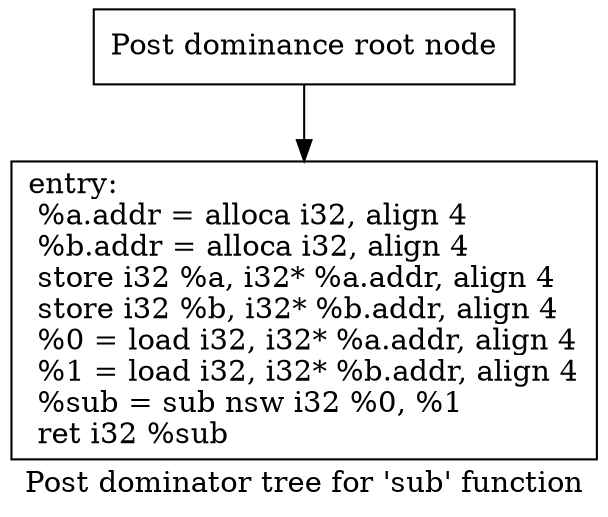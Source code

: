 digraph "Post dominator tree for 'sub' function" {
	label="Post dominator tree for 'sub' function";

	Node0x55c08ab02ac0 [shape=record,label="{Post dominance root node}"];
	Node0x55c08ab02ac0 -> Node0x55c08ab029f0;
	Node0x55c08ab029f0 [shape=record,label="{entry:\l  %a.addr = alloca i32, align 4\l  %b.addr = alloca i32, align 4\l  store i32 %a, i32* %a.addr, align 4\l  store i32 %b, i32* %b.addr, align 4\l  %0 = load i32, i32* %a.addr, align 4\l  %1 = load i32, i32* %b.addr, align 4\l  %sub = sub nsw i32 %0, %1\l  ret i32 %sub\l}"];
}

